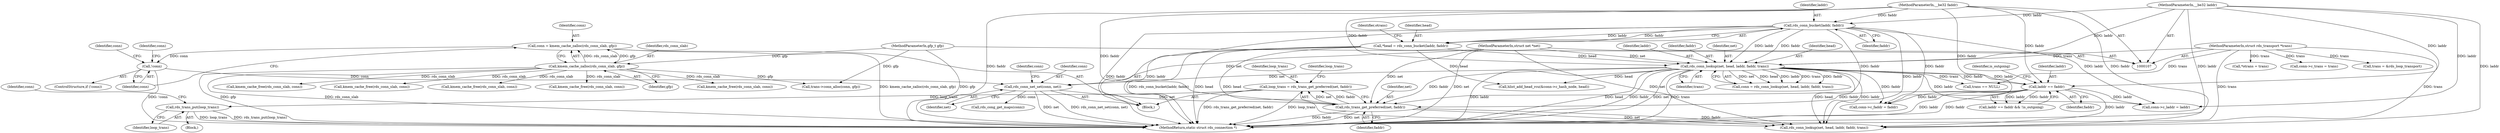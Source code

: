 digraph "0_linux_74e98eb085889b0d2d4908f59f6e00026063014f@pointer" {
"1000259" [label="(Call,loop_trans = rds_trans_get_preferred(net, faddr))"];
"1000261" [label="(Call,rds_trans_get_preferred(net, faddr))"];
"1000226" [label="(Call,rds_conn_net_set(conn, net))"];
"1000192" [label="(Call,!conn)"];
"1000186" [label="(Call,conn = kmem_cache_zalloc(rds_conn_slab, gfp))"];
"1000188" [label="(Call,kmem_cache_zalloc(rds_conn_slab, gfp))"];
"1000112" [label="(MethodParameterIn,gfp_t gfp)"];
"1000146" [label="(Call,rds_conn_lookup(net, head, laddr, faddr, trans))"];
"1000108" [label="(MethodParameterIn,struct net *net)"];
"1000121" [label="(Call,*head = rds_conn_bucket(laddr, faddr))"];
"1000123" [label="(Call,rds_conn_bucket(laddr, faddr))"];
"1000109" [label="(MethodParameterIn,__be32 laddr)"];
"1000110" [label="(MethodParameterIn,__be32 faddr)"];
"1000111" [label="(MethodParameterIn,struct rds_transport *trans)"];
"1000167" [label="(Call,laddr == faddr)"];
"1000267" [label="(Call,rds_trans_put(loop_trans))"];
"1000168" [label="(Identifier,laddr)"];
"1000268" [label="(Identifier,loop_trans)"];
"1000306" [label="(Call,trans->conn_alloc(conn, gfp))"];
"1000189" [label="(Identifier,rds_conn_slab)"];
"1000260" [label="(Identifier,loop_trans)"];
"1000148" [label="(Identifier,head)"];
"1000228" [label="(Identifier,net)"];
"1000246" [label="(Call,rds_cong_get_maps(conn))"];
"1000227" [label="(Identifier,conn)"];
"1000190" [label="(Identifier,gfp)"];
"1000261" [label="(Call,rds_trans_get_preferred(net, faddr))"];
"1000110" [label="(MethodParameterIn,__be32 faddr)"];
"1000193" [label="(Identifier,conn)"];
"1000112" [label="(MethodParameterIn,gfp_t gfp)"];
"1000149" [label="(Identifier,laddr)"];
"1000109" [label="(MethodParameterIn,__be32 laddr)"];
"1000196" [label="(Identifier,conn)"];
"1000122" [label="(Identifier,head)"];
"1000169" [label="(Identifier,faddr)"];
"1000211" [label="(Call,conn->c_faddr = faddr)"];
"1000271" [label="(Identifier,conn)"];
"1000226" [label="(Call,rds_conn_net_set(conn, net))"];
"1000108" [label="(MethodParameterIn,struct net *net)"];
"1000206" [label="(Call,conn->c_laddr = laddr)"];
"1000166" [label="(Call,laddr == faddr && !is_outgoing)"];
"1000171" [label="(Identifier,is_outgoing)"];
"1000192" [label="(Call,!conn)"];
"1000259" [label="(Call,loop_trans = rds_trans_get_preferred(net, faddr))"];
"1000265" [label="(Identifier,loop_trans)"];
"1000187" [label="(Identifier,conn)"];
"1000262" [label="(Identifier,net)"];
"1000299" [label="(Call,conn->c_trans = trans)"];
"1000405" [label="(Call,kmem_cache_free(rds_conn_slab, conn))"];
"1000267" [label="(Call,rds_trans_put(loop_trans))"];
"1000151" [label="(Identifier,trans)"];
"1000186" [label="(Call,conn = kmem_cache_zalloc(rds_conn_slab, gfp))"];
"1000125" [label="(Identifier,faddr)"];
"1000131" [label="(Identifier,otrans)"];
"1000442" [label="(Call,rds_conn_lookup(net, head, laddr, faddr, trans))"];
"1000281" [label="(Call,trans = &rds_loop_transport)"];
"1000204" [label="(Identifier,conn)"];
"1000144" [label="(Call,conn = rds_conn_lookup(net, head, laddr, faddr, trans))"];
"1000290" [label="(Call,kmem_cache_free(rds_conn_slab, conn))"];
"1000150" [label="(Identifier,faddr)"];
"1000478" [label="(Call,hlist_add_head_rcu(&conn->c_hash_node, head))"];
"1000232" [label="(Identifier,conn)"];
"1000455" [label="(Call,kmem_cache_free(rds_conn_slab, conn))"];
"1000146" [label="(Call,rds_conn_lookup(net, head, laddr, faddr, trans))"];
"1000121" [label="(Call,*head = rds_conn_bucket(laddr, faddr))"];
"1000114" [label="(Block,)"];
"1000495" [label="(MethodReturn,static struct rds_connection *)"];
"1000286" [label="(Call,trans == NULL)"];
"1000266" [label="(Block,)"];
"1000263" [label="(Identifier,faddr)"];
"1000123" [label="(Call,rds_conn_bucket(laddr, faddr))"];
"1000191" [label="(ControlStructure,if (!conn))"];
"1000130" [label="(Call,*otrans = trans)"];
"1000147" [label="(Identifier,net)"];
"1000124" [label="(Identifier,laddr)"];
"1000167" [label="(Call,laddr == faddr)"];
"1000251" [label="(Call,kmem_cache_free(rds_conn_slab, conn))"];
"1000111" [label="(MethodParameterIn,struct rds_transport *trans)"];
"1000188" [label="(Call,kmem_cache_zalloc(rds_conn_slab, gfp))"];
"1000312" [label="(Call,kmem_cache_free(rds_conn_slab, conn))"];
"1000259" -> "1000114"  [label="AST: "];
"1000259" -> "1000261"  [label="CFG: "];
"1000260" -> "1000259"  [label="AST: "];
"1000261" -> "1000259"  [label="AST: "];
"1000265" -> "1000259"  [label="CFG: "];
"1000259" -> "1000495"  [label="DDG: loop_trans"];
"1000259" -> "1000495"  [label="DDG: rds_trans_get_preferred(net, faddr)"];
"1000261" -> "1000259"  [label="DDG: net"];
"1000261" -> "1000259"  [label="DDG: faddr"];
"1000259" -> "1000267"  [label="DDG: loop_trans"];
"1000261" -> "1000263"  [label="CFG: "];
"1000262" -> "1000261"  [label="AST: "];
"1000263" -> "1000261"  [label="AST: "];
"1000261" -> "1000495"  [label="DDG: faddr"];
"1000261" -> "1000495"  [label="DDG: net"];
"1000226" -> "1000261"  [label="DDG: net"];
"1000108" -> "1000261"  [label="DDG: net"];
"1000110" -> "1000261"  [label="DDG: faddr"];
"1000123" -> "1000261"  [label="DDG: faddr"];
"1000167" -> "1000261"  [label="DDG: faddr"];
"1000146" -> "1000261"  [label="DDG: faddr"];
"1000261" -> "1000442"  [label="DDG: net"];
"1000261" -> "1000442"  [label="DDG: faddr"];
"1000226" -> "1000114"  [label="AST: "];
"1000226" -> "1000228"  [label="CFG: "];
"1000227" -> "1000226"  [label="AST: "];
"1000228" -> "1000226"  [label="AST: "];
"1000232" -> "1000226"  [label="CFG: "];
"1000226" -> "1000495"  [label="DDG: rds_conn_net_set(conn, net)"];
"1000226" -> "1000495"  [label="DDG: net"];
"1000192" -> "1000226"  [label="DDG: conn"];
"1000146" -> "1000226"  [label="DDG: net"];
"1000108" -> "1000226"  [label="DDG: net"];
"1000226" -> "1000246"  [label="DDG: conn"];
"1000192" -> "1000191"  [label="AST: "];
"1000192" -> "1000193"  [label="CFG: "];
"1000193" -> "1000192"  [label="AST: "];
"1000196" -> "1000192"  [label="CFG: "];
"1000204" -> "1000192"  [label="CFG: "];
"1000192" -> "1000495"  [label="DDG: !conn"];
"1000186" -> "1000192"  [label="DDG: conn"];
"1000186" -> "1000114"  [label="AST: "];
"1000186" -> "1000188"  [label="CFG: "];
"1000187" -> "1000186"  [label="AST: "];
"1000188" -> "1000186"  [label="AST: "];
"1000193" -> "1000186"  [label="CFG: "];
"1000186" -> "1000495"  [label="DDG: kmem_cache_zalloc(rds_conn_slab, gfp)"];
"1000188" -> "1000186"  [label="DDG: rds_conn_slab"];
"1000188" -> "1000186"  [label="DDG: gfp"];
"1000188" -> "1000190"  [label="CFG: "];
"1000189" -> "1000188"  [label="AST: "];
"1000190" -> "1000188"  [label="AST: "];
"1000188" -> "1000495"  [label="DDG: gfp"];
"1000188" -> "1000495"  [label="DDG: rds_conn_slab"];
"1000112" -> "1000188"  [label="DDG: gfp"];
"1000188" -> "1000251"  [label="DDG: rds_conn_slab"];
"1000188" -> "1000290"  [label="DDG: rds_conn_slab"];
"1000188" -> "1000306"  [label="DDG: gfp"];
"1000188" -> "1000312"  [label="DDG: rds_conn_slab"];
"1000188" -> "1000405"  [label="DDG: rds_conn_slab"];
"1000188" -> "1000455"  [label="DDG: rds_conn_slab"];
"1000112" -> "1000107"  [label="AST: "];
"1000112" -> "1000495"  [label="DDG: gfp"];
"1000112" -> "1000306"  [label="DDG: gfp"];
"1000146" -> "1000144"  [label="AST: "];
"1000146" -> "1000151"  [label="CFG: "];
"1000147" -> "1000146"  [label="AST: "];
"1000148" -> "1000146"  [label="AST: "];
"1000149" -> "1000146"  [label="AST: "];
"1000150" -> "1000146"  [label="AST: "];
"1000151" -> "1000146"  [label="AST: "];
"1000144" -> "1000146"  [label="CFG: "];
"1000146" -> "1000495"  [label="DDG: trans"];
"1000146" -> "1000495"  [label="DDG: laddr"];
"1000146" -> "1000495"  [label="DDG: head"];
"1000146" -> "1000495"  [label="DDG: faddr"];
"1000146" -> "1000495"  [label="DDG: net"];
"1000146" -> "1000144"  [label="DDG: net"];
"1000146" -> "1000144"  [label="DDG: head"];
"1000146" -> "1000144"  [label="DDG: laddr"];
"1000146" -> "1000144"  [label="DDG: trans"];
"1000146" -> "1000144"  [label="DDG: faddr"];
"1000108" -> "1000146"  [label="DDG: net"];
"1000121" -> "1000146"  [label="DDG: head"];
"1000123" -> "1000146"  [label="DDG: laddr"];
"1000123" -> "1000146"  [label="DDG: faddr"];
"1000109" -> "1000146"  [label="DDG: laddr"];
"1000110" -> "1000146"  [label="DDG: faddr"];
"1000111" -> "1000146"  [label="DDG: trans"];
"1000146" -> "1000167"  [label="DDG: laddr"];
"1000146" -> "1000167"  [label="DDG: faddr"];
"1000146" -> "1000206"  [label="DDG: laddr"];
"1000146" -> "1000211"  [label="DDG: faddr"];
"1000146" -> "1000286"  [label="DDG: trans"];
"1000146" -> "1000442"  [label="DDG: head"];
"1000146" -> "1000442"  [label="DDG: laddr"];
"1000146" -> "1000478"  [label="DDG: head"];
"1000108" -> "1000107"  [label="AST: "];
"1000108" -> "1000495"  [label="DDG: net"];
"1000108" -> "1000442"  [label="DDG: net"];
"1000121" -> "1000114"  [label="AST: "];
"1000121" -> "1000123"  [label="CFG: "];
"1000122" -> "1000121"  [label="AST: "];
"1000123" -> "1000121"  [label="AST: "];
"1000131" -> "1000121"  [label="CFG: "];
"1000121" -> "1000495"  [label="DDG: rds_conn_bucket(laddr, faddr)"];
"1000121" -> "1000495"  [label="DDG: head"];
"1000123" -> "1000121"  [label="DDG: laddr"];
"1000123" -> "1000121"  [label="DDG: faddr"];
"1000121" -> "1000442"  [label="DDG: head"];
"1000121" -> "1000478"  [label="DDG: head"];
"1000123" -> "1000125"  [label="CFG: "];
"1000124" -> "1000123"  [label="AST: "];
"1000125" -> "1000123"  [label="AST: "];
"1000123" -> "1000495"  [label="DDG: faddr"];
"1000123" -> "1000495"  [label="DDG: laddr"];
"1000109" -> "1000123"  [label="DDG: laddr"];
"1000110" -> "1000123"  [label="DDG: faddr"];
"1000123" -> "1000206"  [label="DDG: laddr"];
"1000123" -> "1000211"  [label="DDG: faddr"];
"1000123" -> "1000442"  [label="DDG: laddr"];
"1000109" -> "1000107"  [label="AST: "];
"1000109" -> "1000495"  [label="DDG: laddr"];
"1000109" -> "1000167"  [label="DDG: laddr"];
"1000109" -> "1000206"  [label="DDG: laddr"];
"1000109" -> "1000442"  [label="DDG: laddr"];
"1000110" -> "1000107"  [label="AST: "];
"1000110" -> "1000495"  [label="DDG: faddr"];
"1000110" -> "1000167"  [label="DDG: faddr"];
"1000110" -> "1000211"  [label="DDG: faddr"];
"1000110" -> "1000442"  [label="DDG: faddr"];
"1000111" -> "1000107"  [label="AST: "];
"1000111" -> "1000495"  [label="DDG: trans"];
"1000111" -> "1000130"  [label="DDG: trans"];
"1000111" -> "1000281"  [label="DDG: trans"];
"1000111" -> "1000286"  [label="DDG: trans"];
"1000111" -> "1000299"  [label="DDG: trans"];
"1000111" -> "1000442"  [label="DDG: trans"];
"1000167" -> "1000166"  [label="AST: "];
"1000167" -> "1000169"  [label="CFG: "];
"1000168" -> "1000167"  [label="AST: "];
"1000169" -> "1000167"  [label="AST: "];
"1000171" -> "1000167"  [label="CFG: "];
"1000166" -> "1000167"  [label="CFG: "];
"1000167" -> "1000495"  [label="DDG: laddr"];
"1000167" -> "1000495"  [label="DDG: faddr"];
"1000167" -> "1000166"  [label="DDG: laddr"];
"1000167" -> "1000166"  [label="DDG: faddr"];
"1000167" -> "1000206"  [label="DDG: laddr"];
"1000167" -> "1000211"  [label="DDG: faddr"];
"1000167" -> "1000442"  [label="DDG: laddr"];
"1000267" -> "1000266"  [label="AST: "];
"1000267" -> "1000268"  [label="CFG: "];
"1000268" -> "1000267"  [label="AST: "];
"1000271" -> "1000267"  [label="CFG: "];
"1000267" -> "1000495"  [label="DDG: rds_trans_put(loop_trans)"];
"1000267" -> "1000495"  [label="DDG: loop_trans"];
}
